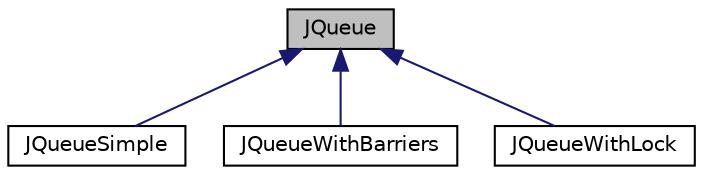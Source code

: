digraph "JQueue"
{
  edge [fontname="Helvetica",fontsize="10",labelfontname="Helvetica",labelfontsize="10"];
  node [fontname="Helvetica",fontsize="10",shape=record];
  Node1 [label="JQueue",height=0.2,width=0.4,color="black", fillcolor="grey75", style="filled" fontcolor="black"];
  Node1 -> Node2 [dir="back",color="midnightblue",fontsize="10",style="solid",fontname="Helvetica"];
  Node2 [label="JQueueSimple",height=0.2,width=0.4,color="black", fillcolor="white", style="filled",URL="$class_j_queue_simple.html"];
  Node1 -> Node3 [dir="back",color="midnightblue",fontsize="10",style="solid",fontname="Helvetica"];
  Node3 [label="JQueueWithBarriers",height=0.2,width=0.4,color="black", fillcolor="white", style="filled",URL="$class_j_queue_with_barriers.html"];
  Node1 -> Node4 [dir="back",color="midnightblue",fontsize="10",style="solid",fontname="Helvetica"];
  Node4 [label="JQueueWithLock",height=0.2,width=0.4,color="black", fillcolor="white", style="filled",URL="$class_j_queue_with_lock.html"];
}
